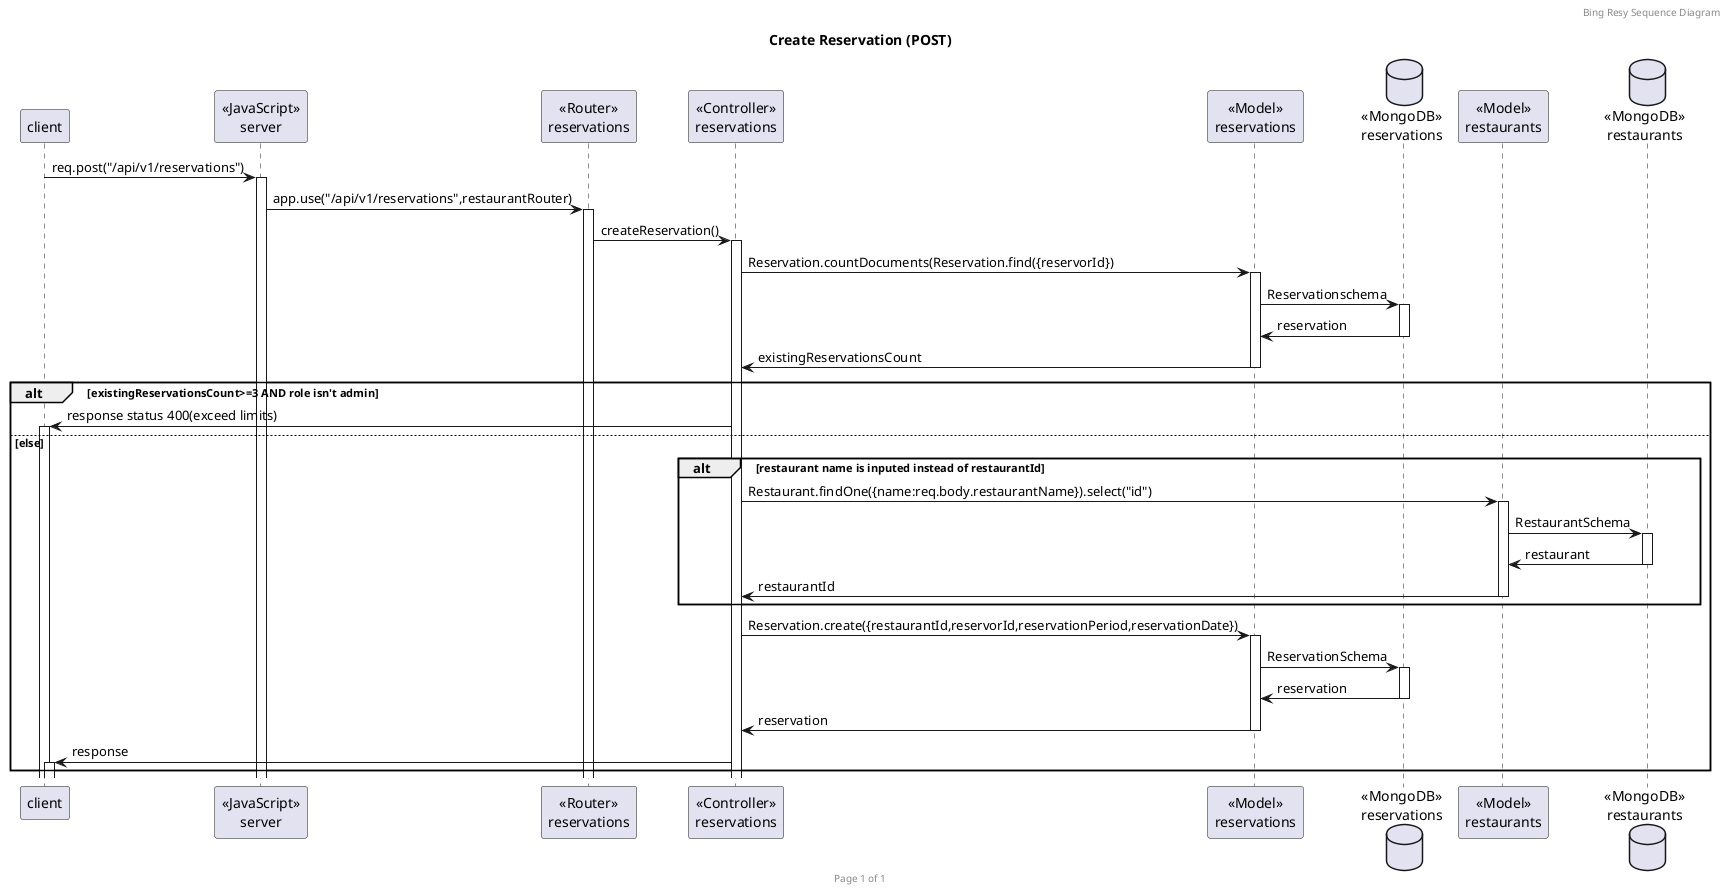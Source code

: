 @startuml

header Bing Resy Sequence Diagram
footer Page %page% of %lastpage%
title "Create Reservation (POST)"

participant "client" as client
participant "<<JavaScript>>\nserver" as server
participant "<<Router>>\nreservations" as reservationsRouter
participant "<<Controller>>\nreservations" as reservationsController
participant "<<Model>>\nreservations" as reservationsModel
database "<<MongoDB>>\nreservations" as reservationsDatabase
participant "<<Model>>\nrestaurants" as restaurantsModel
database "<<MongoDB>>\nrestaurants" as restaurantsDatabase

client -> server ++: req.post("/api/v1/reservations")
server -> reservationsRouter ++: app.use("/api/v1/reservations",restaurantRouter)
reservationsRouter -> reservationsController ++: createReservation()
reservationsController -> reservationsModel ++: Reservation.countDocuments(Reservation.find({reservorId})
reservationsModel -> reservationsDatabase ++:Reservationschema
reservationsDatabase -> reservationsModel --:reservation
reservationsModel -> reservationsController --: existingReservationsCount
alt existingReservationsCount>=3 AND role isn't admin
    reservationsController -> client ++:response status 400(exceed limits)
else else
    alt restaurant name is inputed instead of restaurantId
        reservationsController -> restaurantsModel ++:Restaurant.findOne({name:req.body.restaurantName}).select("id")
        restaurantsModel -> restaurantsDatabase ++: RestaurantSchema
        restaurantsDatabase -> restaurantsModel --: restaurant
        restaurantsModel -> reservationsController --: restaurantId
    end
    reservationsController -> reservationsModel ++: Reservation.create({restaurantId,reservorId,reservationPeriod,reservationDate})
    reservationsModel -> reservationsDatabase ++: ReservationSchema
    reservationsDatabase -> reservationsModel --: reservation
    reservationsModel -> reservationsController --: reservation
    reservationsController -> client ++:response
end

@enduml